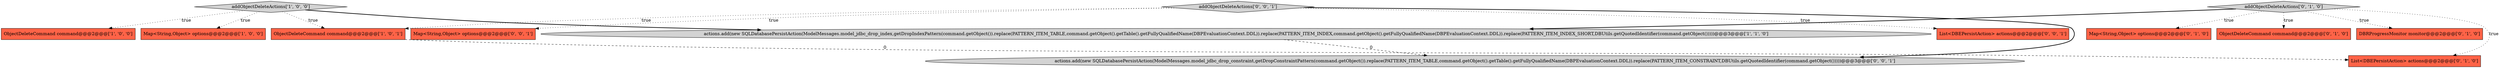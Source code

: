 digraph {
3 [style = filled, label = "Map<String,Object> options@@@2@@@['1', '0', '0']", fillcolor = tomato, shape = box image = "AAA0AAABBB1BBB"];
5 [style = filled, label = "Map<String,Object> options@@@2@@@['0', '1', '0']", fillcolor = tomato, shape = box image = "AAA0AAABBB2BBB"];
7 [style = filled, label = "ObjectDeleteCommand command@@@2@@@['0', '1', '0']", fillcolor = tomato, shape = box image = "AAA0AAABBB2BBB"];
1 [style = filled, label = "actions.add(new SQLDatabasePersistAction(ModelMessages.model_jdbc_drop_index,getDropIndexPattern(command.getObject()).replace(PATTERN_ITEM_TABLE,command.getObject().getTable().getFullyQualifiedName(DBPEvaluationContext.DDL)).replace(PATTERN_ITEM_INDEX,command.getObject().getFullyQualifiedName(DBPEvaluationContext.DDL)).replace(PATTERN_ITEM_INDEX_SHORT,DBUtils.getQuotedIdentifier(command.getObject()))))@@@3@@@['1', '1', '0']", fillcolor = lightgray, shape = ellipse image = "AAA0AAABBB1BBB"];
8 [style = filled, label = "addObjectDeleteActions['0', '1', '0']", fillcolor = lightgray, shape = diamond image = "AAA0AAABBB2BBB"];
12 [style = filled, label = "actions.add(new SQLDatabasePersistAction(ModelMessages.model_jdbc_drop_constraint,getDropConstraintPattern(command.getObject()).replace(PATTERN_ITEM_TABLE,command.getObject().getTable().getFullyQualifiedName(DBPEvaluationContext.DDL)).replace(PATTERN_ITEM_CONSTRAINT,DBUtils.getQuotedIdentifier(command.getObject()))))@@@3@@@['0', '0', '1']", fillcolor = lightgray, shape = ellipse image = "AAA0AAABBB3BBB"];
6 [style = filled, label = "DBRProgressMonitor monitor@@@2@@@['0', '1', '0']", fillcolor = tomato, shape = box image = "AAA0AAABBB2BBB"];
2 [style = filled, label = "addObjectDeleteActions['1', '0', '0']", fillcolor = lightgray, shape = diamond image = "AAA0AAABBB1BBB"];
13 [style = filled, label = "addObjectDeleteActions['0', '0', '1']", fillcolor = lightgray, shape = diamond image = "AAA0AAABBB3BBB"];
0 [style = filled, label = "ObjectDeleteCommand command@@@2@@@['1', '0', '0']", fillcolor = tomato, shape = box image = "AAA0AAABBB1BBB"];
4 [style = filled, label = "ObjectDeleteCommand command@@@2@@@['1', '0', '1']", fillcolor = tomato, shape = box image = "AAA0AAABBB1BBB"];
11 [style = filled, label = "Map<String,Object> options@@@2@@@['0', '0', '1']", fillcolor = tomato, shape = box image = "AAA0AAABBB3BBB"];
10 [style = filled, label = "List<DBEPersistAction> actions@@@2@@@['0', '0', '1']", fillcolor = tomato, shape = box image = "AAA0AAABBB3BBB"];
9 [style = filled, label = "List<DBEPersistAction> actions@@@2@@@['0', '1', '0']", fillcolor = tomato, shape = box image = "AAA1AAABBB2BBB"];
2->3 [style = dotted, label="true"];
8->1 [style = bold, label=""];
13->11 [style = dotted, label="true"];
8->7 [style = dotted, label="true"];
4->9 [style = dashed, label="0"];
1->12 [style = dashed, label="0"];
8->9 [style = dotted, label="true"];
2->0 [style = dotted, label="true"];
8->6 [style = dotted, label="true"];
13->12 [style = bold, label=""];
8->5 [style = dotted, label="true"];
13->10 [style = dotted, label="true"];
2->1 [style = bold, label=""];
13->4 [style = dotted, label="true"];
2->4 [style = dotted, label="true"];
}
